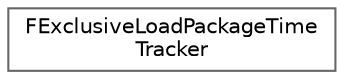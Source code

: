 digraph "Graphical Class Hierarchy"
{
 // INTERACTIVE_SVG=YES
 // LATEX_PDF_SIZE
  bgcolor="transparent";
  edge [fontname=Helvetica,fontsize=10,labelfontname=Helvetica,labelfontsize=10];
  node [fontname=Helvetica,fontsize=10,shape=box,height=0.2,width=0.4];
  rankdir="LR";
  Node0 [id="Node000000",label="FExclusiveLoadPackageTime\lTracker",height=0.2,width=0.4,color="grey40", fillcolor="white", style="filled",URL="$dd/da6/classFExclusiveLoadPackageTimeTracker.html",tooltip="A singleton to keep track of the exclusive load time of every package."];
}
